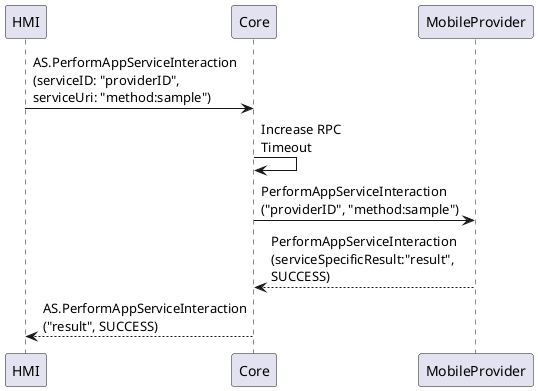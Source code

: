 @startuml

participant HMI
participant Core
participant MobileProvider

HMI -> Core : AS.PerformAppServiceInteraction\n(serviceID: "providerID", \nserviceUri: "method:sample")
Core -> Core : Increase RPC \nTimeout
Core -> MobileProvider : PerformAppServiceInteraction\n("providerID", "method:sample")

MobileProvider --> Core : PerformAppServiceInteraction\n(serviceSpecificResult:"result", \nSUCCESS)

Core --> HMI : AS.PerformAppServiceInteraction\n("result", SUCCESS)
@enduml
